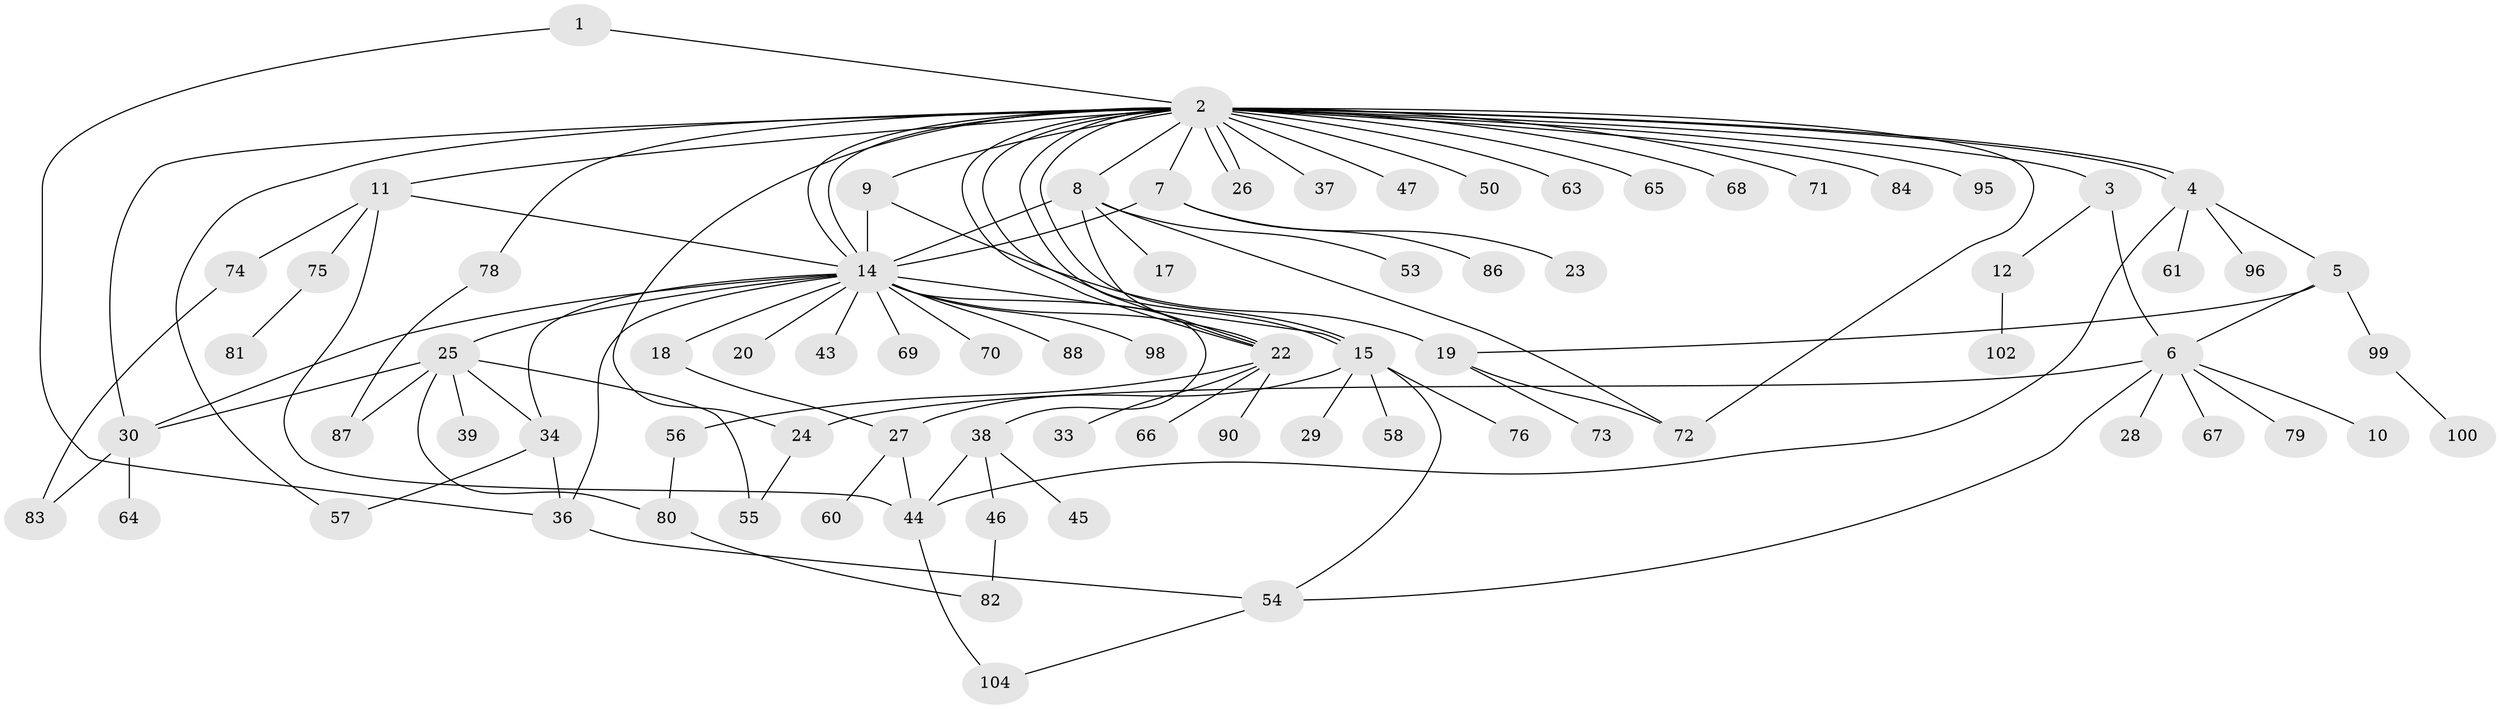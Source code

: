 // original degree distribution, {3: 0.09615384615384616, 30: 0.009615384615384616, 6: 0.019230769230769232, 4: 0.07692307692307693, 9: 0.028846153846153848, 5: 0.038461538461538464, 7: 0.009615384615384616, 1: 0.46153846153846156, 2: 0.2403846153846154, 20: 0.009615384615384616, 8: 0.009615384615384616}
// Generated by graph-tools (version 1.1) at 2025/11/02/27/25 16:11:16]
// undirected, 79 vertices, 113 edges
graph export_dot {
graph [start="1"]
  node [color=gray90,style=filled];
  1 [super="+92"];
  2 [super="+13"];
  3;
  4;
  5;
  6 [super="+40"];
  7 [super="+103"];
  8 [super="+94"];
  9 [super="+51"];
  10;
  11 [super="+16"];
  12;
  14 [super="+21"];
  15 [super="+77"];
  17;
  18 [super="+59"];
  19 [super="+35"];
  20;
  22 [super="+97"];
  23;
  24;
  25 [super="+31"];
  26;
  27 [super="+32"];
  28 [super="+52"];
  29;
  30 [super="+41"];
  33;
  34 [super="+48"];
  36;
  37;
  38 [super="+42"];
  39;
  43;
  44 [super="+85"];
  45 [super="+49"];
  46 [super="+62"];
  47;
  50;
  53;
  54;
  55;
  56;
  57 [super="+101"];
  58;
  60;
  61;
  63;
  64;
  65;
  66;
  67;
  68;
  69;
  70;
  71;
  72;
  73;
  74;
  75;
  76 [super="+93"];
  78 [super="+89"];
  79;
  80 [super="+91"];
  81;
  82;
  83;
  84;
  86;
  87;
  88;
  90;
  95;
  96;
  98;
  99;
  100;
  102;
  104;
  1 -- 2;
  1 -- 36;
  2 -- 3;
  2 -- 4;
  2 -- 4;
  2 -- 7;
  2 -- 8;
  2 -- 9;
  2 -- 11;
  2 -- 14;
  2 -- 14;
  2 -- 15;
  2 -- 15;
  2 -- 22;
  2 -- 22;
  2 -- 24;
  2 -- 26;
  2 -- 26;
  2 -- 37;
  2 -- 47;
  2 -- 57;
  2 -- 63;
  2 -- 65;
  2 -- 68;
  2 -- 71;
  2 -- 72;
  2 -- 78;
  2 -- 84;
  2 -- 95;
  2 -- 50;
  2 -- 30;
  3 -- 6;
  3 -- 12;
  4 -- 5;
  4 -- 61;
  4 -- 96;
  4 -- 44;
  5 -- 6;
  5 -- 19;
  5 -- 99;
  6 -- 10;
  6 -- 24;
  6 -- 28;
  6 -- 54;
  6 -- 67;
  6 -- 79;
  7 -- 14 [weight=2];
  7 -- 23;
  7 -- 86;
  8 -- 14;
  8 -- 17;
  8 -- 22;
  8 -- 53;
  8 -- 72;
  9 -- 14;
  9 -- 19 [weight=2];
  11 -- 14;
  11 -- 74;
  11 -- 75;
  11 -- 44;
  12 -- 102;
  14 -- 15 [weight=2];
  14 -- 18;
  14 -- 20;
  14 -- 25;
  14 -- 30;
  14 -- 34;
  14 -- 38;
  14 -- 43;
  14 -- 69;
  14 -- 70;
  14 -- 88;
  14 -- 98;
  14 -- 36;
  14 -- 22;
  15 -- 27;
  15 -- 29;
  15 -- 54;
  15 -- 58;
  15 -- 76;
  18 -- 27;
  19 -- 73;
  19 -- 72;
  22 -- 33;
  22 -- 56;
  22 -- 66;
  22 -- 90;
  24 -- 55;
  25 -- 30;
  25 -- 39;
  25 -- 55;
  25 -- 87;
  25 -- 80;
  25 -- 34;
  27 -- 44;
  27 -- 60;
  30 -- 83;
  30 -- 64;
  34 -- 36;
  34 -- 57;
  36 -- 54;
  38 -- 45;
  38 -- 46;
  38 -- 44;
  44 -- 104;
  46 -- 82;
  54 -- 104;
  56 -- 80;
  74 -- 83;
  75 -- 81;
  78 -- 87;
  80 -- 82;
  99 -- 100;
}
